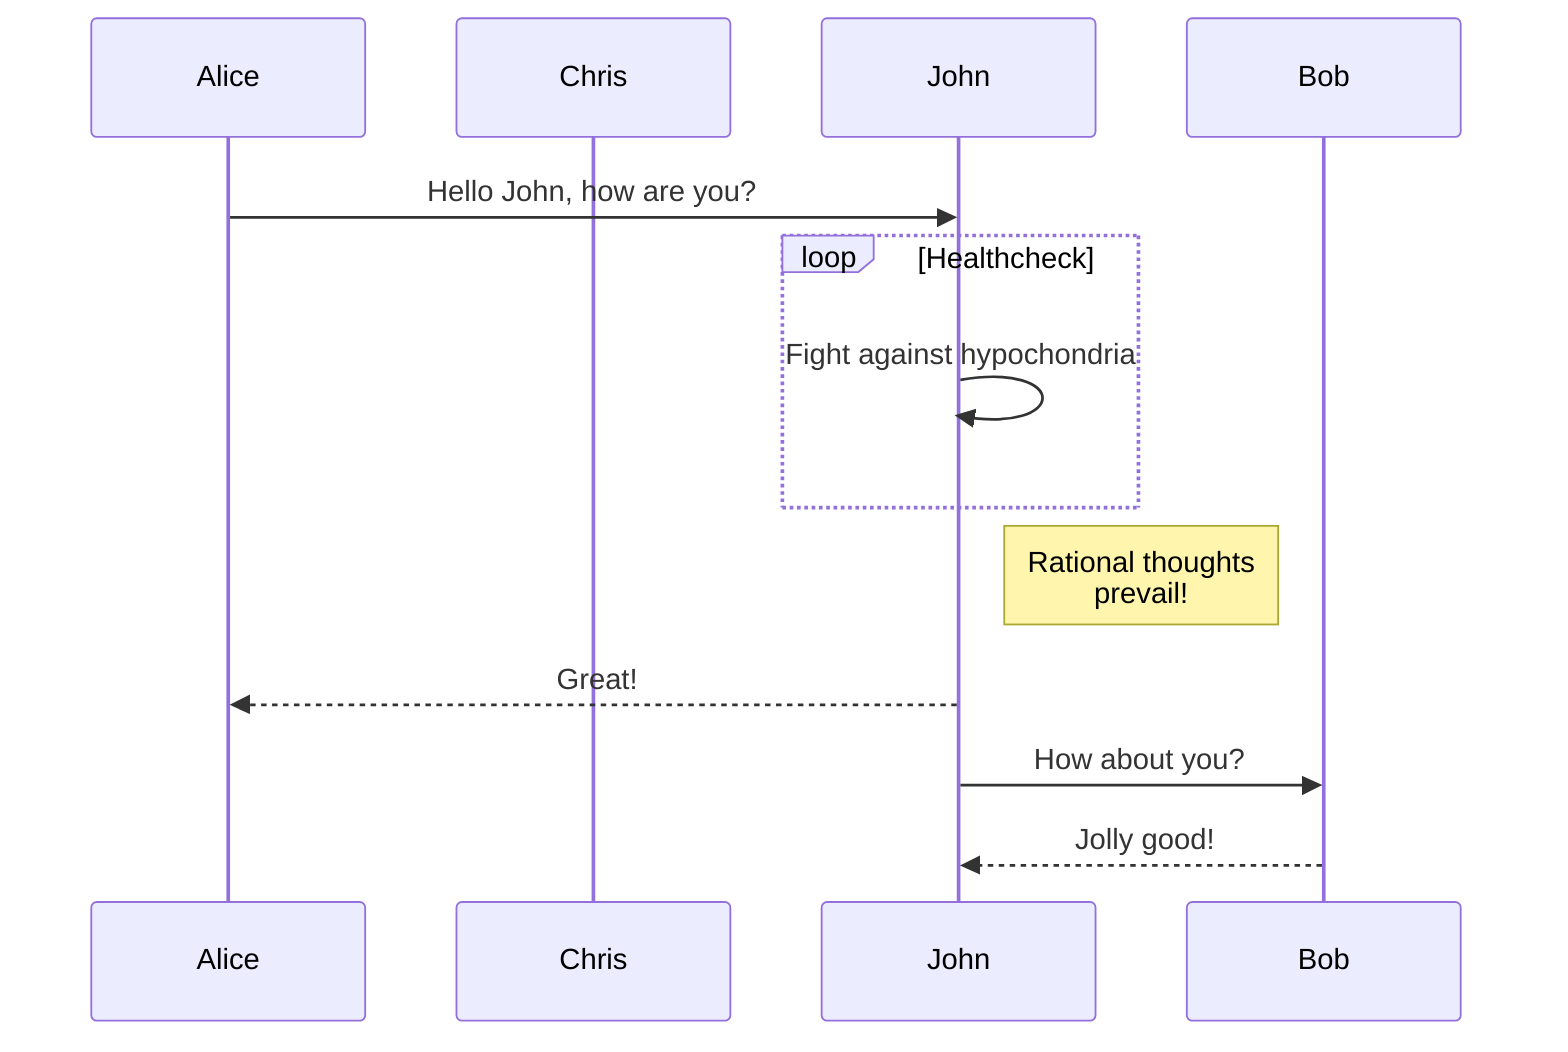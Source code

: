 sequenceDiagram
    participant Alice
    participant Chris
    Alice->>John: Hello John, how are you?
    loop Healthcheck
        John->>John: Fight against hypochondria
    end
    Note right of John: Rational thoughts <br/>prevail!
    John-->>Alice: Great!
    John->>Bob: How about you?
    Bob-->>John: Jolly good!